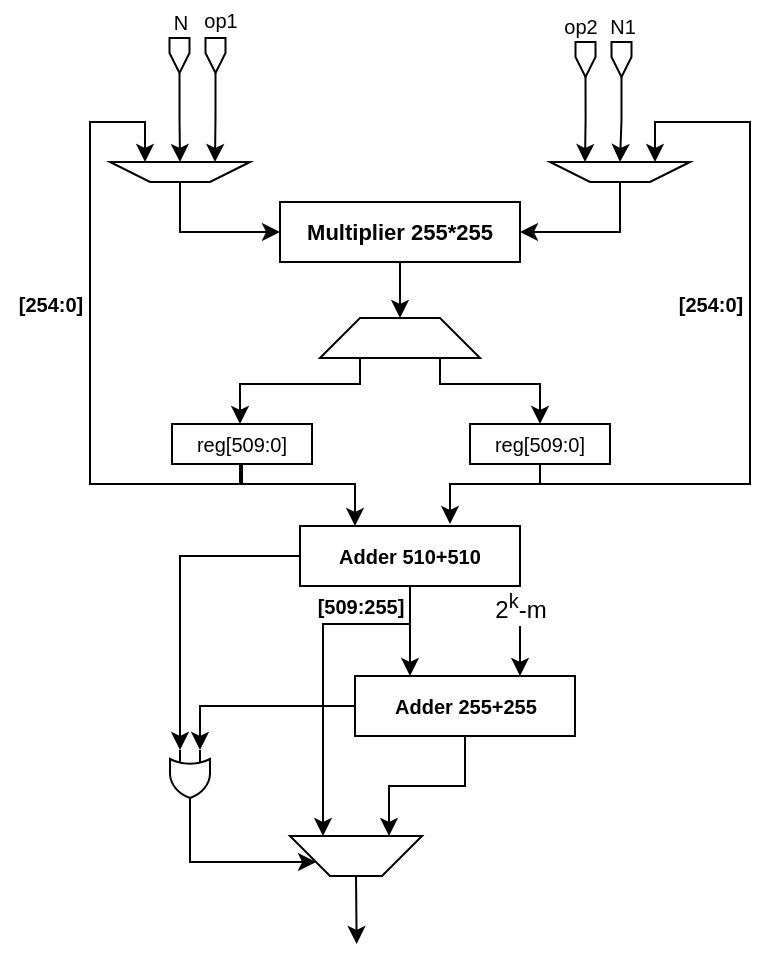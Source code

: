 <mxfile version="15.4.0" type="device"><diagram id="ZGMKTdRedV8CHbpveL5V" name="第 1 页"><mxGraphModel dx="768" dy="482" grid="1" gridSize="10" guides="1" tooltips="1" connect="1" arrows="1" fold="1" page="1" pageScale="1" pageWidth="827" pageHeight="1169" math="0" shadow="0"><root><mxCell id="0"/><mxCell id="1" parent="0"/><mxCell id="nL6qpCk3-GXWQahPSbS5-1" style="edgeStyle=orthogonalEdgeStyle;rounded=0;orthogonalLoop=1;jettySize=auto;html=1;entryX=0.5;entryY=0;entryDx=0;entryDy=0;" parent="1" source="BrZvK2mH4fGfQJhDdEgl-1" target="BrZvK2mH4fGfQJhDdEgl-22" edge="1"><mxGeometry relative="1" as="geometry"/></mxCell><mxCell id="BrZvK2mH4fGfQJhDdEgl-1" value="&lt;font style=&quot;font-size: 11px&quot;&gt;&lt;b&gt;Multiplier 255*255&lt;/b&gt;&lt;/font&gt;" style="rounded=0;whiteSpace=wrap;html=1;" parent="1" vertex="1"><mxGeometry x="215" y="149" width="120" height="30" as="geometry"/></mxCell><mxCell id="BrZvK2mH4fGfQJhDdEgl-26" style="edgeStyle=orthogonalEdgeStyle;rounded=0;orthogonalLoop=1;jettySize=auto;html=1;entryX=0.25;entryY=1;entryDx=0;entryDy=0;" parent="1" source="BrZvK2mH4fGfQJhDdEgl-3" target="BrZvK2mH4fGfQJhDdEgl-18" edge="1"><mxGeometry relative="1" as="geometry"/></mxCell><mxCell id="BrZvK2mH4fGfQJhDdEgl-3" value="" style="html=1;shadow=0;dashed=0;align=center;verticalAlign=middle;shape=mxgraph.arrows2.arrow;dy=0;dx=10;notch=0;rotation=90;" parent="1" vertex="1"><mxGeometry x="174" y="70.75" width="17.5" height="10" as="geometry"/></mxCell><mxCell id="BrZvK2mH4fGfQJhDdEgl-17" value="" style="shape=trapezoid;perimeter=trapezoidPerimeter;whiteSpace=wrap;html=1;fixedSize=1;" parent="1" vertex="1"><mxGeometry x="100" y="149" width="50" as="geometry"/></mxCell><mxCell id="BrZvK2mH4fGfQJhDdEgl-28" style="edgeStyle=orthogonalEdgeStyle;rounded=0;orthogonalLoop=1;jettySize=auto;html=1;exitX=0.5;exitY=0;exitDx=0;exitDy=0;entryX=0;entryY=0.5;entryDx=0;entryDy=0;" parent="1" source="BrZvK2mH4fGfQJhDdEgl-18" target="BrZvK2mH4fGfQJhDdEgl-1" edge="1"><mxGeometry relative="1" as="geometry"/></mxCell><mxCell id="BrZvK2mH4fGfQJhDdEgl-18" value="" style="shape=trapezoid;perimeter=trapezoidPerimeter;whiteSpace=wrap;html=1;fixedSize=1;rotation=-180;" parent="1" vertex="1"><mxGeometry x="130" y="129" width="70" height="10" as="geometry"/></mxCell><mxCell id="BrZvK2mH4fGfQJhDdEgl-32" style="edgeStyle=orthogonalEdgeStyle;rounded=0;orthogonalLoop=1;jettySize=auto;html=1;exitX=0.25;exitY=1;exitDx=0;exitDy=0;" parent="1" source="BrZvK2mH4fGfQJhDdEgl-22" target="BrZvK2mH4fGfQJhDdEgl-23" edge="1"><mxGeometry relative="1" as="geometry"><Array as="points"><mxPoint x="255" y="240"/><mxPoint x="195" y="240"/></Array></mxGeometry></mxCell><mxCell id="BrZvK2mH4fGfQJhDdEgl-35" style="edgeStyle=orthogonalEdgeStyle;rounded=0;orthogonalLoop=1;jettySize=auto;html=1;exitX=0.75;exitY=1;exitDx=0;exitDy=0;entryX=0.5;entryY=0;entryDx=0;entryDy=0;" parent="1" source="BrZvK2mH4fGfQJhDdEgl-22" target="BrZvK2mH4fGfQJhDdEgl-34" edge="1"><mxGeometry relative="1" as="geometry"><Array as="points"><mxPoint x="295" y="240"/><mxPoint x="345" y="240"/></Array></mxGeometry></mxCell><mxCell id="BrZvK2mH4fGfQJhDdEgl-22" value="" style="shape=trapezoid;perimeter=trapezoidPerimeter;whiteSpace=wrap;html=1;fixedSize=1;" parent="1" vertex="1"><mxGeometry x="235" y="207" width="80" height="20" as="geometry"/></mxCell><mxCell id="BrZvK2mH4fGfQJhDdEgl-99" style="edgeStyle=orthogonalEdgeStyle;rounded=0;orthogonalLoop=1;jettySize=auto;html=1;exitX=0.5;exitY=1;exitDx=0;exitDy=0;entryX=0.25;entryY=0;entryDx=0;entryDy=0;" parent="1" source="BrZvK2mH4fGfQJhDdEgl-23" target="BrZvK2mH4fGfQJhDdEgl-52" edge="1"><mxGeometry relative="1" as="geometry"><Array as="points"><mxPoint x="195" y="290"/><mxPoint x="253" y="290"/></Array></mxGeometry></mxCell><mxCell id="xSXriVP8_PpWiEUFqJcH-10" style="edgeStyle=orthogonalEdgeStyle;rounded=0;orthogonalLoop=1;jettySize=auto;html=1;entryX=0.75;entryY=1;entryDx=0;entryDy=0;" parent="1" source="BrZvK2mH4fGfQJhDdEgl-23" target="BrZvK2mH4fGfQJhDdEgl-18" edge="1"><mxGeometry relative="1" as="geometry"><Array as="points"><mxPoint x="196" y="290"/><mxPoint x="120" y="290"/><mxPoint x="120" y="109"/><mxPoint x="148" y="109"/></Array></mxGeometry></mxCell><mxCell id="BrZvK2mH4fGfQJhDdEgl-23" value="&lt;font style=&quot;font-size: 10px&quot;&gt;reg[509:0]&lt;/font&gt;" style="rounded=0;whiteSpace=wrap;html=1;" parent="1" vertex="1"><mxGeometry x="161" y="260" width="70" height="20" as="geometry"/></mxCell><mxCell id="BrZvK2mH4fGfQJhDdEgl-29" value="&lt;font size=&quot;1&quot;&gt;&lt;b&gt;[254:0]&lt;/b&gt;&lt;/font&gt;" style="text;html=1;resizable=0;autosize=1;align=center;verticalAlign=middle;points=[];fillColor=none;strokeColor=none;rounded=0;" parent="1" vertex="1"><mxGeometry x="75" y="190" width="50" height="20" as="geometry"/></mxCell><mxCell id="BrZvK2mH4fGfQJhDdEgl-31" style="edgeStyle=orthogonalEdgeStyle;rounded=0;orthogonalLoop=1;jettySize=auto;html=1;exitX=0.5;exitY=0;exitDx=0;exitDy=0;entryX=1;entryY=0.5;entryDx=0;entryDy=0;" parent="1" source="BrZvK2mH4fGfQJhDdEgl-30" target="BrZvK2mH4fGfQJhDdEgl-1" edge="1"><mxGeometry relative="1" as="geometry"/></mxCell><mxCell id="BrZvK2mH4fGfQJhDdEgl-30" value="" style="shape=trapezoid;perimeter=trapezoidPerimeter;whiteSpace=wrap;html=1;fixedSize=1;rotation=-180;" parent="1" vertex="1"><mxGeometry x="350" y="129" width="70" height="10" as="geometry"/></mxCell><mxCell id="BrZvK2mH4fGfQJhDdEgl-100" style="edgeStyle=orthogonalEdgeStyle;rounded=0;orthogonalLoop=1;jettySize=auto;html=1;exitX=0.5;exitY=1;exitDx=0;exitDy=0;" parent="1" source="BrZvK2mH4fGfQJhDdEgl-34" edge="1"><mxGeometry relative="1" as="geometry"><mxPoint x="300" y="310" as="targetPoint"/><Array as="points"><mxPoint x="345" y="290"/><mxPoint x="300" y="290"/></Array></mxGeometry></mxCell><mxCell id="xSXriVP8_PpWiEUFqJcH-6" style="edgeStyle=orthogonalEdgeStyle;rounded=0;orthogonalLoop=1;jettySize=auto;html=1;entryX=0.25;entryY=1;entryDx=0;entryDy=0;" parent="1" source="BrZvK2mH4fGfQJhDdEgl-34" target="BrZvK2mH4fGfQJhDdEgl-30" edge="1"><mxGeometry relative="1" as="geometry"><Array as="points"><mxPoint x="345" y="290"/><mxPoint x="450" y="290"/><mxPoint x="450" y="109"/><mxPoint x="402" y="109"/></Array></mxGeometry></mxCell><mxCell id="BrZvK2mH4fGfQJhDdEgl-34" value="&lt;font style=&quot;font-size: 10px&quot;&gt;reg[509:0]&lt;/font&gt;" style="rounded=0;whiteSpace=wrap;html=1;" parent="1" vertex="1"><mxGeometry x="310" y="260" width="70" height="20" as="geometry"/></mxCell><mxCell id="BrZvK2mH4fGfQJhDdEgl-43" style="edgeStyle=orthogonalEdgeStyle;rounded=0;orthogonalLoop=1;jettySize=auto;html=1;exitX=1;exitY=0.5;exitDx=0;exitDy=0;exitPerimeter=0;entryX=0.75;entryY=1;entryDx=0;entryDy=0;" parent="1" source="BrZvK2mH4fGfQJhDdEgl-42" target="BrZvK2mH4fGfQJhDdEgl-30" edge="1"><mxGeometry relative="1" as="geometry"/></mxCell><mxCell id="BrZvK2mH4fGfQJhDdEgl-42" value="" style="html=1;shadow=0;dashed=0;align=center;verticalAlign=middle;shape=mxgraph.arrows2.arrow;dy=0;dx=10;notch=0;rotation=90;" parent="1" vertex="1"><mxGeometry x="359" y="72.75" width="17.5" height="10" as="geometry"/></mxCell><mxCell id="BrZvK2mH4fGfQJhDdEgl-44" value="&lt;font style=&quot;font-size: 10px&quot;&gt;op1&lt;/font&gt;" style="text;html=1;resizable=0;autosize=1;align=center;verticalAlign=middle;points=[];fillColor=none;strokeColor=none;rounded=0;" parent="1" vertex="1"><mxGeometry x="170" y="48" width="30" height="20" as="geometry"/></mxCell><mxCell id="BrZvK2mH4fGfQJhDdEgl-45" value="&lt;font style=&quot;font-size: 10px&quot;&gt;op2&lt;/font&gt;" style="text;html=1;resizable=0;autosize=1;align=center;verticalAlign=middle;points=[];fillColor=none;strokeColor=none;rounded=0;" parent="1" vertex="1"><mxGeometry x="350" y="50.75" width="30" height="20" as="geometry"/></mxCell><mxCell id="xSXriVP8_PpWiEUFqJcH-2" style="edgeStyle=orthogonalEdgeStyle;rounded=0;orthogonalLoop=1;jettySize=auto;html=1;entryX=0.5;entryY=1;entryDx=0;entryDy=0;" parent="1" source="BrZvK2mH4fGfQJhDdEgl-46" target="BrZvK2mH4fGfQJhDdEgl-30" edge="1"><mxGeometry relative="1" as="geometry"/></mxCell><mxCell id="BrZvK2mH4fGfQJhDdEgl-46" value="" style="html=1;shadow=0;dashed=0;align=center;verticalAlign=middle;shape=mxgraph.arrows2.arrow;dy=0;dx=10;notch=0;rotation=90;" parent="1" vertex="1"><mxGeometry x="377" y="72.75" width="17.5" height="10" as="geometry"/></mxCell><mxCell id="BrZvK2mH4fGfQJhDdEgl-48" value="&lt;span style=&quot;font-size: 10px&quot;&gt;N1&lt;/span&gt;" style="text;html=1;resizable=0;autosize=1;align=center;verticalAlign=middle;points=[];fillColor=none;strokeColor=none;rounded=0;" parent="1" vertex="1"><mxGeometry x="370.75" y="50.75" width="30" height="20" as="geometry"/></mxCell><mxCell id="BrZvK2mH4fGfQJhDdEgl-86" style="edgeStyle=orthogonalEdgeStyle;rounded=0;orthogonalLoop=1;jettySize=auto;html=1;exitX=0.5;exitY=1;exitDx=0;exitDy=0;entryX=0.25;entryY=0;entryDx=0;entryDy=0;" parent="1" source="BrZvK2mH4fGfQJhDdEgl-52" target="BrZvK2mH4fGfQJhDdEgl-84" edge="1"><mxGeometry relative="1" as="geometry"/></mxCell><mxCell id="BrZvK2mH4fGfQJhDdEgl-88" style="edgeStyle=orthogonalEdgeStyle;rounded=0;orthogonalLoop=1;jettySize=auto;html=1;exitX=0.5;exitY=1;exitDx=0;exitDy=0;entryX=0.75;entryY=1;entryDx=0;entryDy=0;" parent="1" source="BrZvK2mH4fGfQJhDdEgl-52" target="BrZvK2mH4fGfQJhDdEgl-72" edge="1"><mxGeometry relative="1" as="geometry"><Array as="points"><mxPoint x="280" y="360"/><mxPoint x="237" y="360"/></Array></mxGeometry></mxCell><mxCell id="BrZvK2mH4fGfQJhDdEgl-92" style="edgeStyle=orthogonalEdgeStyle;rounded=0;orthogonalLoop=1;jettySize=auto;html=1;exitX=0;exitY=0.5;exitDx=0;exitDy=0;entryX=0;entryY=0.75;entryDx=0;entryDy=0;entryPerimeter=0;" parent="1" source="BrZvK2mH4fGfQJhDdEgl-52" target="BrZvK2mH4fGfQJhDdEgl-91" edge="1"><mxGeometry relative="1" as="geometry"/></mxCell><mxCell id="BrZvK2mH4fGfQJhDdEgl-52" value="&lt;font style=&quot;font-size: 10px&quot;&gt;&lt;b&gt;Adder 510+510&lt;/b&gt;&lt;/font&gt;" style="rounded=0;whiteSpace=wrap;html=1;" parent="1" vertex="1"><mxGeometry x="225" y="311" width="110" height="30" as="geometry"/></mxCell><mxCell id="BrZvK2mH4fGfQJhDdEgl-103" style="edgeStyle=orthogonalEdgeStyle;rounded=0;orthogonalLoop=1;jettySize=auto;html=1;exitX=0.5;exitY=0;exitDx=0;exitDy=0;" parent="1" source="BrZvK2mH4fGfQJhDdEgl-72" edge="1"><mxGeometry relative="1" as="geometry"><mxPoint x="253.333" y="520.0" as="targetPoint"/></mxGeometry></mxCell><mxCell id="BrZvK2mH4fGfQJhDdEgl-72" value="" style="shape=trapezoid;perimeter=trapezoidPerimeter;whiteSpace=wrap;html=1;fixedSize=1;rotation=-180;" parent="1" vertex="1"><mxGeometry x="220" y="466" width="66" height="20" as="geometry"/></mxCell><mxCell id="BrZvK2mH4fGfQJhDdEgl-79" value="&lt;font size=&quot;1&quot;&gt;&lt;b&gt;[509:255]&lt;/b&gt;&lt;/font&gt;" style="text;html=1;resizable=0;autosize=1;align=center;verticalAlign=middle;points=[];fillColor=none;strokeColor=none;rounded=0;" parent="1" vertex="1"><mxGeometry x="225" y="341" width="60" height="20" as="geometry"/></mxCell><mxCell id="BrZvK2mH4fGfQJhDdEgl-89" style="edgeStyle=orthogonalEdgeStyle;rounded=0;orthogonalLoop=1;jettySize=auto;html=1;exitX=0.5;exitY=1;exitDx=0;exitDy=0;entryX=0.25;entryY=1;entryDx=0;entryDy=0;" parent="1" source="BrZvK2mH4fGfQJhDdEgl-84" target="BrZvK2mH4fGfQJhDdEgl-72" edge="1"><mxGeometry relative="1" as="geometry"/></mxCell><mxCell id="BrZvK2mH4fGfQJhDdEgl-93" style="edgeStyle=orthogonalEdgeStyle;rounded=0;orthogonalLoop=1;jettySize=auto;html=1;exitX=0;exitY=0.5;exitDx=0;exitDy=0;entryX=0;entryY=0.25;entryDx=0;entryDy=0;entryPerimeter=0;" parent="1" source="BrZvK2mH4fGfQJhDdEgl-84" target="BrZvK2mH4fGfQJhDdEgl-91" edge="1"><mxGeometry relative="1" as="geometry"/></mxCell><mxCell id="BrZvK2mH4fGfQJhDdEgl-84" value="&lt;font style=&quot;font-size: 10px&quot;&gt;&lt;b&gt;Adder 255+255&lt;/b&gt;&lt;/font&gt;" style="rounded=0;whiteSpace=wrap;html=1;" parent="1" vertex="1"><mxGeometry x="252.5" y="386" width="110" height="30" as="geometry"/></mxCell><mxCell id="BrZvK2mH4fGfQJhDdEgl-98" style="edgeStyle=orthogonalEdgeStyle;rounded=0;orthogonalLoop=1;jettySize=auto;html=1;exitX=1;exitY=0.5;exitDx=0;exitDy=0;exitPerimeter=0;entryX=1;entryY=0.25;entryDx=0;entryDy=0;" parent="1" source="BrZvK2mH4fGfQJhDdEgl-91" target="BrZvK2mH4fGfQJhDdEgl-72" edge="1"><mxGeometry relative="1" as="geometry"><Array as="points"><mxPoint x="170" y="479"/></Array></mxGeometry></mxCell><mxCell id="BrZvK2mH4fGfQJhDdEgl-91" value="" style="verticalLabelPosition=bottom;shadow=0;dashed=0;align=center;html=1;verticalAlign=top;shape=mxgraph.electrical.logic_gates.logic_gate;operation=or;rotation=90;" parent="1" vertex="1"><mxGeometry x="155" y="428" width="30" height="20" as="geometry"/></mxCell><mxCell id="BrZvK2mH4fGfQJhDdEgl-102" style="edgeStyle=orthogonalEdgeStyle;rounded=0;orthogonalLoop=1;jettySize=auto;html=1;entryX=0.75;entryY=0;entryDx=0;entryDy=0;" parent="1" source="BrZvK2mH4fGfQJhDdEgl-95" target="BrZvK2mH4fGfQJhDdEgl-84" edge="1"><mxGeometry relative="1" as="geometry"/></mxCell><mxCell id="BrZvK2mH4fGfQJhDdEgl-95" value="2&lt;sup&gt;k&lt;/sup&gt;-m" style="text;html=1;resizable=0;autosize=1;align=center;verticalAlign=middle;points=[];fillColor=none;strokeColor=none;rounded=0;" parent="1" vertex="1"><mxGeometry x="315" y="341" width="40" height="20" as="geometry"/></mxCell><mxCell id="xSXriVP8_PpWiEUFqJcH-9" style="edgeStyle=orthogonalEdgeStyle;rounded=0;orthogonalLoop=1;jettySize=auto;html=1;entryX=0.5;entryY=1;entryDx=0;entryDy=0;" parent="1" source="xSXriVP8_PpWiEUFqJcH-8" target="BrZvK2mH4fGfQJhDdEgl-18" edge="1"><mxGeometry relative="1" as="geometry"/></mxCell><mxCell id="xSXriVP8_PpWiEUFqJcH-8" value="" style="html=1;shadow=0;dashed=0;align=center;verticalAlign=middle;shape=mxgraph.arrows2.arrow;dy=0;dx=10;notch=0;rotation=90;" parent="1" vertex="1"><mxGeometry x="156" y="70.75" width="17.5" height="10" as="geometry"/></mxCell><mxCell id="xSXriVP8_PpWiEUFqJcH-11" value="&lt;span style=&quot;font-size: 10px&quot;&gt;N&lt;/span&gt;" style="text;html=1;resizable=0;autosize=1;align=center;verticalAlign=middle;points=[];fillColor=none;strokeColor=none;rounded=0;" parent="1" vertex="1"><mxGeometry x="155" y="49" width="20" height="20" as="geometry"/></mxCell><mxCell id="xSXriVP8_PpWiEUFqJcH-12" value="&lt;font size=&quot;1&quot;&gt;&lt;b&gt;[254:0]&lt;/b&gt;&lt;/font&gt;" style="text;html=1;resizable=0;autosize=1;align=center;verticalAlign=middle;points=[];fillColor=none;strokeColor=none;rounded=0;" parent="1" vertex="1"><mxGeometry x="405" y="190" width="50" height="20" as="geometry"/></mxCell></root></mxGraphModel></diagram></mxfile>